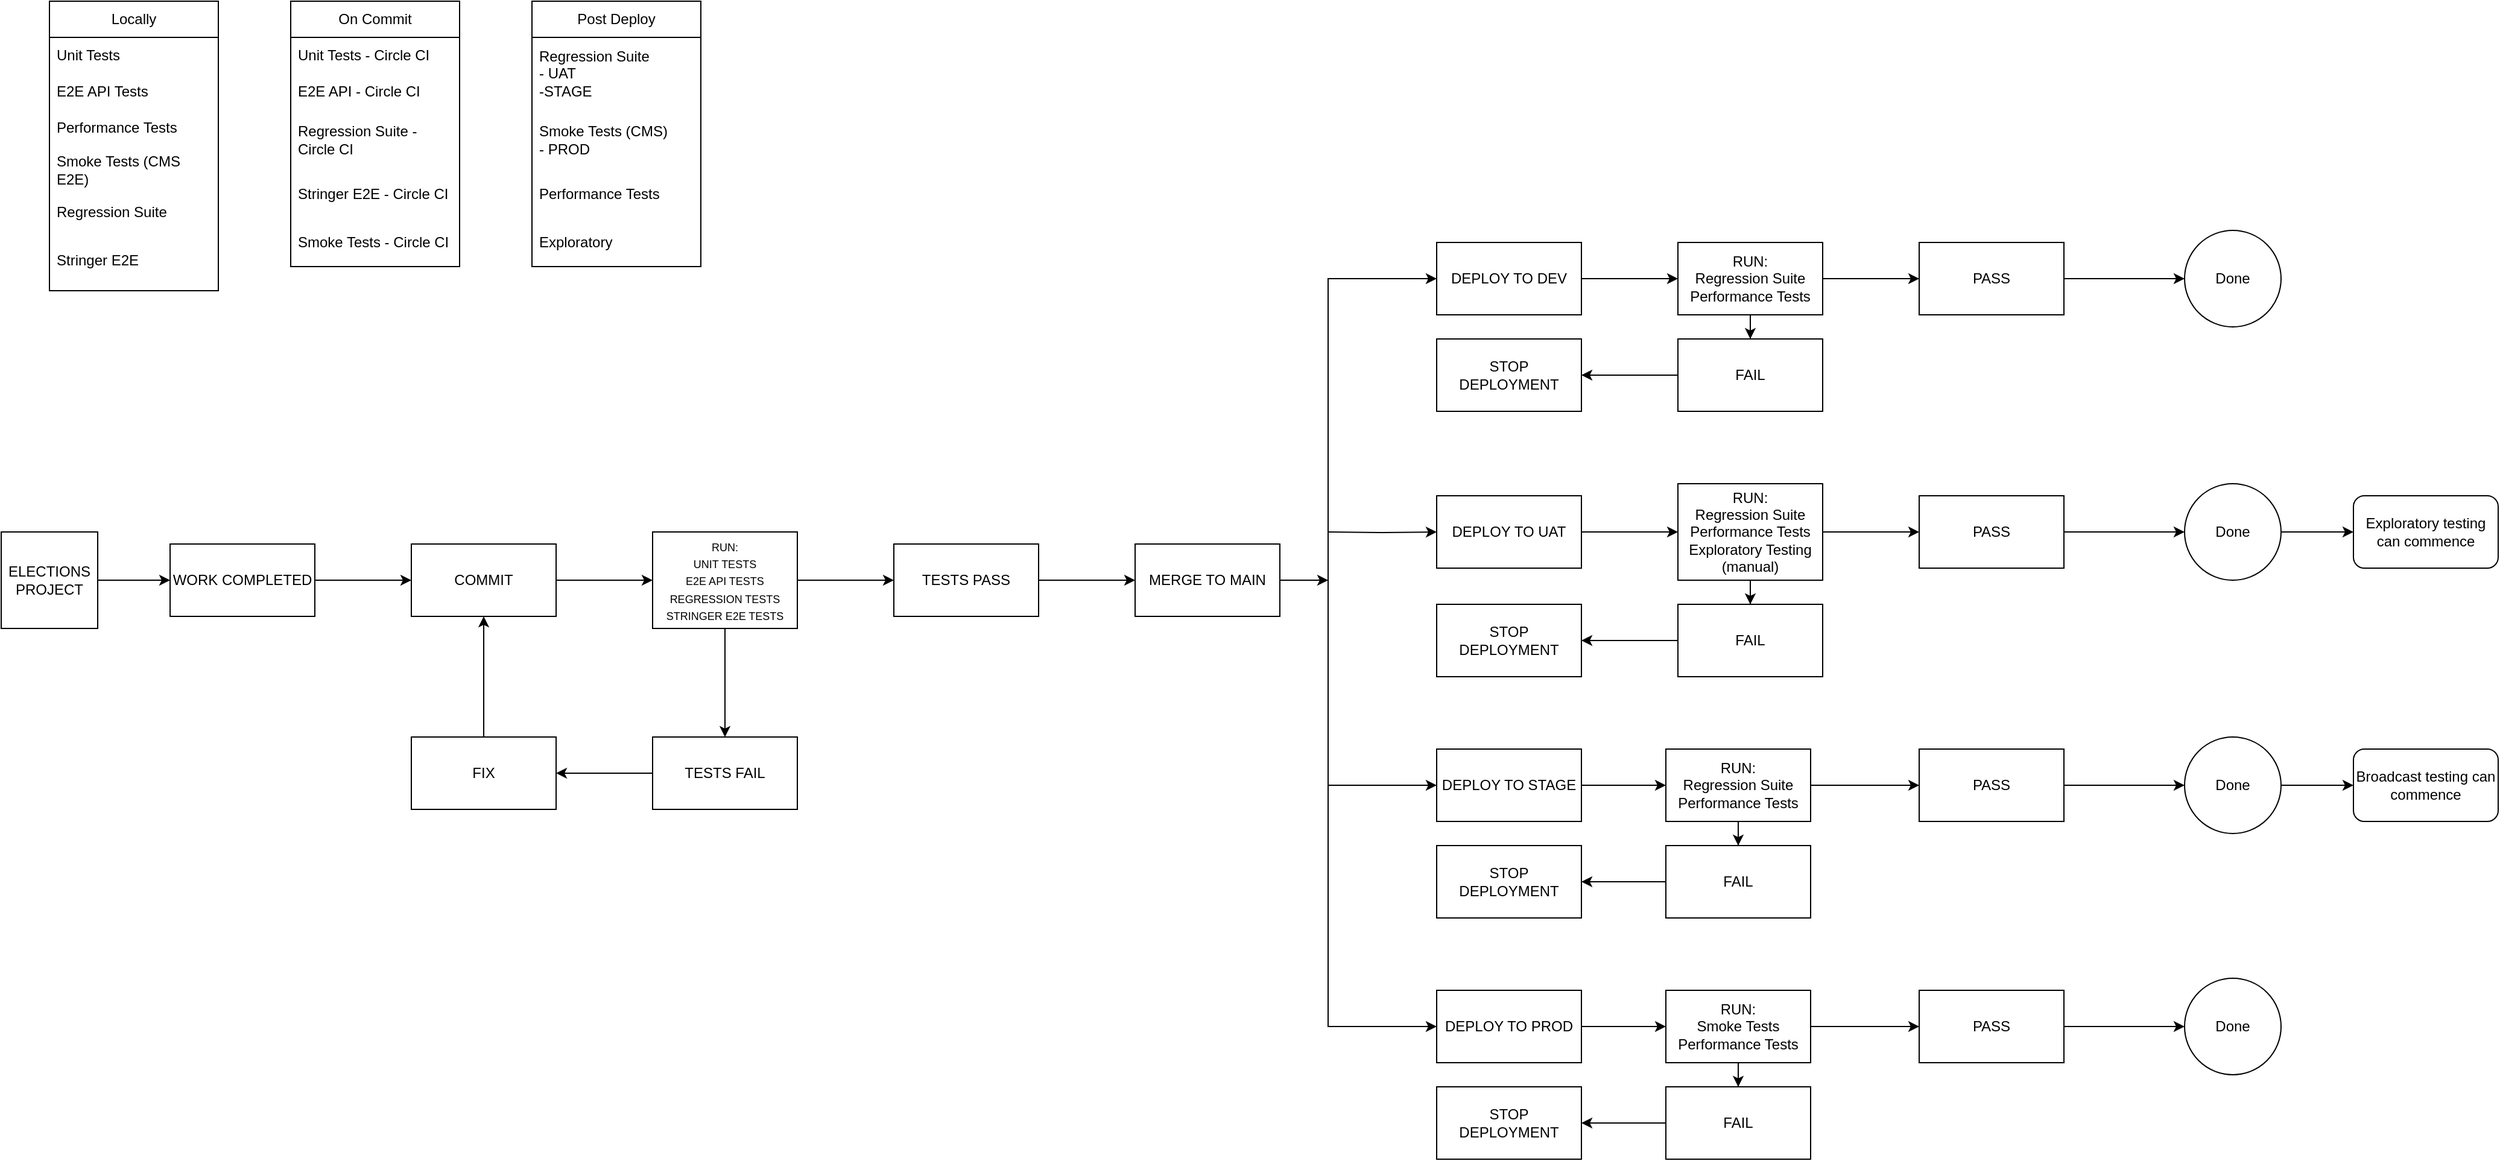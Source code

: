 <mxfile version="22.1.4" type="github">
  <diagram name="Page-1" id="F1OOcrW6D3RRBcVDZrj7">
    <mxGraphModel dx="1259" dy="702" grid="1" gridSize="10" guides="1" tooltips="1" connect="1" arrows="1" fold="1" page="1" pageScale="1" pageWidth="3300" pageHeight="2339" math="0" shadow="0">
      <root>
        <mxCell id="0" />
        <mxCell id="1" parent="0" />
        <mxCell id="KTq_Er68q4V80zFjPGYi-2" value="Locally" style="swimlane;fontStyle=0;childLayout=stackLayout;horizontal=1;startSize=30;horizontalStack=0;resizeParent=1;resizeParentMax=0;resizeLast=0;collapsible=1;marginBottom=0;whiteSpace=wrap;html=1;" vertex="1" parent="1">
          <mxGeometry x="80" y="40" width="140" height="240" as="geometry" />
        </mxCell>
        <mxCell id="KTq_Er68q4V80zFjPGYi-3" value="Unit Tests" style="text;strokeColor=none;fillColor=none;align=left;verticalAlign=middle;spacingLeft=4;spacingRight=4;overflow=hidden;points=[[0,0.5],[1,0.5]];portConstraint=eastwest;rotatable=0;whiteSpace=wrap;html=1;" vertex="1" parent="KTq_Er68q4V80zFjPGYi-2">
          <mxGeometry y="30" width="140" height="30" as="geometry" />
        </mxCell>
        <mxCell id="KTq_Er68q4V80zFjPGYi-4" value="E2E API Tests" style="text;strokeColor=none;fillColor=none;align=left;verticalAlign=middle;spacingLeft=4;spacingRight=4;overflow=hidden;points=[[0,0.5],[1,0.5]];portConstraint=eastwest;rotatable=0;whiteSpace=wrap;html=1;" vertex="1" parent="KTq_Er68q4V80zFjPGYi-2">
          <mxGeometry y="60" width="140" height="30" as="geometry" />
        </mxCell>
        <mxCell id="KTq_Er68q4V80zFjPGYi-5" value="Performance Tests" style="text;strokeColor=none;fillColor=none;align=left;verticalAlign=middle;spacingLeft=4;spacingRight=4;overflow=hidden;points=[[0,0.5],[1,0.5]];portConstraint=eastwest;rotatable=0;whiteSpace=wrap;html=1;" vertex="1" parent="KTq_Er68q4V80zFjPGYi-2">
          <mxGeometry y="90" width="140" height="30" as="geometry" />
        </mxCell>
        <mxCell id="KTq_Er68q4V80zFjPGYi-15" value="Smoke Tests (CMS E2E)" style="text;strokeColor=none;fillColor=none;align=left;verticalAlign=middle;spacingLeft=4;spacingRight=4;overflow=hidden;points=[[0,0.5],[1,0.5]];portConstraint=eastwest;rotatable=0;whiteSpace=wrap;html=1;" vertex="1" parent="KTq_Er68q4V80zFjPGYi-2">
          <mxGeometry y="120" width="140" height="40" as="geometry" />
        </mxCell>
        <mxCell id="KTq_Er68q4V80zFjPGYi-16" value="Regression Suite" style="text;strokeColor=none;fillColor=none;align=left;verticalAlign=middle;spacingLeft=4;spacingRight=4;overflow=hidden;points=[[0,0.5],[1,0.5]];portConstraint=eastwest;rotatable=0;whiteSpace=wrap;html=1;" vertex="1" parent="KTq_Er68q4V80zFjPGYi-2">
          <mxGeometry y="160" width="140" height="30" as="geometry" />
        </mxCell>
        <mxCell id="KTq_Er68q4V80zFjPGYi-14" value="Stringer E2E" style="text;strokeColor=none;fillColor=none;align=left;verticalAlign=middle;spacingLeft=4;spacingRight=4;overflow=hidden;points=[[0,0.5],[1,0.5]];portConstraint=eastwest;rotatable=0;whiteSpace=wrap;html=1;" vertex="1" parent="KTq_Er68q4V80zFjPGYi-2">
          <mxGeometry y="190" width="140" height="50" as="geometry" />
        </mxCell>
        <mxCell id="KTq_Er68q4V80zFjPGYi-6" value="On Commit" style="swimlane;fontStyle=0;childLayout=stackLayout;horizontal=1;startSize=30;horizontalStack=0;resizeParent=1;resizeParentMax=0;resizeLast=0;collapsible=1;marginBottom=0;whiteSpace=wrap;html=1;" vertex="1" parent="1">
          <mxGeometry x="280" y="40" width="140" height="220" as="geometry" />
        </mxCell>
        <mxCell id="KTq_Er68q4V80zFjPGYi-7" value="Unit Tests - Circle CI" style="text;strokeColor=none;fillColor=none;align=left;verticalAlign=middle;spacingLeft=4;spacingRight=4;overflow=hidden;points=[[0,0.5],[1,0.5]];portConstraint=eastwest;rotatable=0;whiteSpace=wrap;html=1;" vertex="1" parent="KTq_Er68q4V80zFjPGYi-6">
          <mxGeometry y="30" width="140" height="30" as="geometry" />
        </mxCell>
        <mxCell id="KTq_Er68q4V80zFjPGYi-8" value="E2E API - Circle CI" style="text;strokeColor=none;fillColor=none;align=left;verticalAlign=middle;spacingLeft=4;spacingRight=4;overflow=hidden;points=[[0,0.5],[1,0.5]];portConstraint=eastwest;rotatable=0;whiteSpace=wrap;html=1;" vertex="1" parent="KTq_Er68q4V80zFjPGYi-6">
          <mxGeometry y="60" width="140" height="30" as="geometry" />
        </mxCell>
        <mxCell id="KTq_Er68q4V80zFjPGYi-9" value="Regression Suite - Circle CI" style="text;strokeColor=none;fillColor=none;align=left;verticalAlign=middle;spacingLeft=4;spacingRight=4;overflow=hidden;points=[[0,0.5],[1,0.5]];portConstraint=eastwest;rotatable=0;whiteSpace=wrap;html=1;" vertex="1" parent="KTq_Er68q4V80zFjPGYi-6">
          <mxGeometry y="90" width="140" height="50" as="geometry" />
        </mxCell>
        <mxCell id="KTq_Er68q4V80zFjPGYi-17" value="Stringer E2E - Circle CI" style="text;strokeColor=none;fillColor=none;align=left;verticalAlign=middle;spacingLeft=4;spacingRight=4;overflow=hidden;points=[[0,0.5],[1,0.5]];portConstraint=eastwest;rotatable=0;whiteSpace=wrap;html=1;" vertex="1" parent="KTq_Er68q4V80zFjPGYi-6">
          <mxGeometry y="140" width="140" height="40" as="geometry" />
        </mxCell>
        <mxCell id="KTq_Er68q4V80zFjPGYi-18" value="Smoke Tests - Circle CI" style="text;strokeColor=none;fillColor=none;align=left;verticalAlign=middle;spacingLeft=4;spacingRight=4;overflow=hidden;points=[[0,0.5],[1,0.5]];portConstraint=eastwest;rotatable=0;whiteSpace=wrap;html=1;" vertex="1" parent="KTq_Er68q4V80zFjPGYi-6">
          <mxGeometry y="180" width="140" height="40" as="geometry" />
        </mxCell>
        <mxCell id="KTq_Er68q4V80zFjPGYi-10" value="Post Deploy" style="swimlane;fontStyle=0;childLayout=stackLayout;horizontal=1;startSize=30;horizontalStack=0;resizeParent=1;resizeParentMax=0;resizeLast=0;collapsible=1;marginBottom=0;whiteSpace=wrap;html=1;" vertex="1" parent="1">
          <mxGeometry x="480" y="40" width="140" height="220" as="geometry" />
        </mxCell>
        <mxCell id="KTq_Er68q4V80zFjPGYi-11" value="Regression Suite&lt;br&gt;- UAT&lt;br&gt;-STAGE" style="text;strokeColor=none;fillColor=none;align=left;verticalAlign=middle;spacingLeft=4;spacingRight=4;overflow=hidden;points=[[0,0.5],[1,0.5]];portConstraint=eastwest;rotatable=0;whiteSpace=wrap;html=1;" vertex="1" parent="KTq_Er68q4V80zFjPGYi-10">
          <mxGeometry y="30" width="140" height="60" as="geometry" />
        </mxCell>
        <mxCell id="KTq_Er68q4V80zFjPGYi-12" value="Smoke Tests (CMS)&lt;br&gt;- PROD" style="text;strokeColor=none;fillColor=none;align=left;verticalAlign=middle;spacingLeft=4;spacingRight=4;overflow=hidden;points=[[0,0.5],[1,0.5]];portConstraint=eastwest;rotatable=0;whiteSpace=wrap;html=1;" vertex="1" parent="KTq_Er68q4V80zFjPGYi-10">
          <mxGeometry y="90" width="140" height="50" as="geometry" />
        </mxCell>
        <mxCell id="KTq_Er68q4V80zFjPGYi-13" value="Performance Tests" style="text;strokeColor=none;fillColor=none;align=left;verticalAlign=middle;spacingLeft=4;spacingRight=4;overflow=hidden;points=[[0,0.5],[1,0.5]];portConstraint=eastwest;rotatable=0;whiteSpace=wrap;html=1;" vertex="1" parent="KTq_Er68q4V80zFjPGYi-10">
          <mxGeometry y="140" width="140" height="40" as="geometry" />
        </mxCell>
        <mxCell id="KTq_Er68q4V80zFjPGYi-19" value="Exploratory" style="text;strokeColor=none;fillColor=none;align=left;verticalAlign=middle;spacingLeft=4;spacingRight=4;overflow=hidden;points=[[0,0.5],[1,0.5]];portConstraint=eastwest;rotatable=0;whiteSpace=wrap;html=1;" vertex="1" parent="KTq_Er68q4V80zFjPGYi-10">
          <mxGeometry y="180" width="140" height="40" as="geometry" />
        </mxCell>
        <mxCell id="KTq_Er68q4V80zFjPGYi-22" value="" style="edgeStyle=orthogonalEdgeStyle;rounded=0;orthogonalLoop=1;jettySize=auto;html=1;" edge="1" parent="1" source="KTq_Er68q4V80zFjPGYi-20" target="KTq_Er68q4V80zFjPGYi-21">
          <mxGeometry relative="1" as="geometry" />
        </mxCell>
        <mxCell id="KTq_Er68q4V80zFjPGYi-20" value="ELECTIONS PROJECT" style="whiteSpace=wrap;html=1;aspect=fixed;" vertex="1" parent="1">
          <mxGeometry x="40" y="480" width="80" height="80" as="geometry" />
        </mxCell>
        <mxCell id="KTq_Er68q4V80zFjPGYi-24" value="" style="edgeStyle=orthogonalEdgeStyle;rounded=0;orthogonalLoop=1;jettySize=auto;html=1;" edge="1" parent="1" source="KTq_Er68q4V80zFjPGYi-21" target="KTq_Er68q4V80zFjPGYi-23">
          <mxGeometry relative="1" as="geometry" />
        </mxCell>
        <mxCell id="KTq_Er68q4V80zFjPGYi-21" value="WORK COMPLETED" style="whiteSpace=wrap;html=1;" vertex="1" parent="1">
          <mxGeometry x="180" y="490" width="120" height="60" as="geometry" />
        </mxCell>
        <mxCell id="KTq_Er68q4V80zFjPGYi-26" value="" style="edgeStyle=orthogonalEdgeStyle;rounded=0;orthogonalLoop=1;jettySize=auto;html=1;" edge="1" parent="1" source="KTq_Er68q4V80zFjPGYi-23" target="KTq_Er68q4V80zFjPGYi-25">
          <mxGeometry relative="1" as="geometry" />
        </mxCell>
        <mxCell id="KTq_Er68q4V80zFjPGYi-23" value="COMMIT" style="whiteSpace=wrap;html=1;" vertex="1" parent="1">
          <mxGeometry x="380" y="490" width="120" height="60" as="geometry" />
        </mxCell>
        <mxCell id="KTq_Er68q4V80zFjPGYi-28" value="" style="edgeStyle=orthogonalEdgeStyle;rounded=0;orthogonalLoop=1;jettySize=auto;html=1;" edge="1" parent="1" source="KTq_Er68q4V80zFjPGYi-25" target="KTq_Er68q4V80zFjPGYi-27">
          <mxGeometry relative="1" as="geometry" />
        </mxCell>
        <mxCell id="KTq_Er68q4V80zFjPGYi-33" value="" style="edgeStyle=orthogonalEdgeStyle;rounded=0;orthogonalLoop=1;jettySize=auto;html=1;" edge="1" parent="1" source="KTq_Er68q4V80zFjPGYi-25" target="KTq_Er68q4V80zFjPGYi-32">
          <mxGeometry relative="1" as="geometry" />
        </mxCell>
        <mxCell id="KTq_Er68q4V80zFjPGYi-25" value="&lt;font style=&quot;font-size: 9px;&quot;&gt;RUN:&lt;br&gt;UNIT TESTS&lt;br&gt;E2E API TESTS&lt;br&gt;REGRESSION TESTS&lt;br&gt;STRINGER E2E TESTS&lt;/font&gt;" style="whiteSpace=wrap;html=1;" vertex="1" parent="1">
          <mxGeometry x="580" y="480" width="120" height="80" as="geometry" />
        </mxCell>
        <mxCell id="KTq_Er68q4V80zFjPGYi-30" value="" style="edgeStyle=orthogonalEdgeStyle;rounded=0;orthogonalLoop=1;jettySize=auto;html=1;" edge="1" parent="1" source="KTq_Er68q4V80zFjPGYi-27" target="KTq_Er68q4V80zFjPGYi-29">
          <mxGeometry relative="1" as="geometry" />
        </mxCell>
        <mxCell id="KTq_Er68q4V80zFjPGYi-27" value="TESTS FAIL" style="whiteSpace=wrap;html=1;" vertex="1" parent="1">
          <mxGeometry x="580" y="650" width="120" height="60" as="geometry" />
        </mxCell>
        <mxCell id="KTq_Er68q4V80zFjPGYi-31" value="" style="edgeStyle=orthogonalEdgeStyle;rounded=0;orthogonalLoop=1;jettySize=auto;html=1;" edge="1" parent="1" source="KTq_Er68q4V80zFjPGYi-29" target="KTq_Er68q4V80zFjPGYi-23">
          <mxGeometry relative="1" as="geometry" />
        </mxCell>
        <mxCell id="KTq_Er68q4V80zFjPGYi-29" value="FIX" style="whiteSpace=wrap;html=1;" vertex="1" parent="1">
          <mxGeometry x="380" y="650" width="120" height="60" as="geometry" />
        </mxCell>
        <mxCell id="KTq_Er68q4V80zFjPGYi-35" value="" style="edgeStyle=orthogonalEdgeStyle;rounded=0;orthogonalLoop=1;jettySize=auto;html=1;" edge="1" parent="1" source="KTq_Er68q4V80zFjPGYi-32" target="KTq_Er68q4V80zFjPGYi-34">
          <mxGeometry relative="1" as="geometry" />
        </mxCell>
        <mxCell id="KTq_Er68q4V80zFjPGYi-32" value="TESTS PASS" style="whiteSpace=wrap;html=1;" vertex="1" parent="1">
          <mxGeometry x="780" y="490" width="120" height="60" as="geometry" />
        </mxCell>
        <mxCell id="KTq_Er68q4V80zFjPGYi-37" value="" style="edgeStyle=orthogonalEdgeStyle;rounded=0;orthogonalLoop=1;jettySize=auto;html=1;" edge="1" parent="1" target="KTq_Er68q4V80zFjPGYi-36">
          <mxGeometry relative="1" as="geometry">
            <mxPoint x="1140" y="480" as="sourcePoint" />
          </mxGeometry>
        </mxCell>
        <mxCell id="KTq_Er68q4V80zFjPGYi-34" value="MERGE TO MAIN" style="whiteSpace=wrap;html=1;" vertex="1" parent="1">
          <mxGeometry x="980" y="490" width="120" height="60" as="geometry" />
        </mxCell>
        <mxCell id="KTq_Er68q4V80zFjPGYi-49" value="" style="edgeStyle=orthogonalEdgeStyle;rounded=0;orthogonalLoop=1;jettySize=auto;html=1;" edge="1" parent="1" source="KTq_Er68q4V80zFjPGYi-36" target="KTq_Er68q4V80zFjPGYi-48">
          <mxGeometry relative="1" as="geometry" />
        </mxCell>
        <mxCell id="KTq_Er68q4V80zFjPGYi-36" value="DEPLOY TO UAT" style="whiteSpace=wrap;html=1;" vertex="1" parent="1">
          <mxGeometry x="1230" y="450" width="120" height="60" as="geometry" />
        </mxCell>
        <mxCell id="KTq_Er68q4V80zFjPGYi-47" value="" style="edgeStyle=orthogonalEdgeStyle;rounded=0;orthogonalLoop=1;jettySize=auto;html=1;" edge="1" parent="1" source="KTq_Er68q4V80zFjPGYi-38" target="KTq_Er68q4V80zFjPGYi-46">
          <mxGeometry relative="1" as="geometry" />
        </mxCell>
        <mxCell id="KTq_Er68q4V80zFjPGYi-38" value="DEPLOY TO DEV" style="whiteSpace=wrap;html=1;" vertex="1" parent="1">
          <mxGeometry x="1230" y="240" width="120" height="60" as="geometry" />
        </mxCell>
        <mxCell id="KTq_Er68q4V80zFjPGYi-51" value="" style="edgeStyle=orthogonalEdgeStyle;rounded=0;orthogonalLoop=1;jettySize=auto;html=1;" edge="1" parent="1" source="KTq_Er68q4V80zFjPGYi-39" target="KTq_Er68q4V80zFjPGYi-50">
          <mxGeometry relative="1" as="geometry" />
        </mxCell>
        <mxCell id="KTq_Er68q4V80zFjPGYi-39" value="DEPLOY TO STAGE" style="whiteSpace=wrap;html=1;" vertex="1" parent="1">
          <mxGeometry x="1230" y="660" width="120" height="60" as="geometry" />
        </mxCell>
        <mxCell id="KTq_Er68q4V80zFjPGYi-53" value="" style="edgeStyle=orthogonalEdgeStyle;rounded=0;orthogonalLoop=1;jettySize=auto;html=1;" edge="1" parent="1" source="KTq_Er68q4V80zFjPGYi-40" target="KTq_Er68q4V80zFjPGYi-52">
          <mxGeometry relative="1" as="geometry" />
        </mxCell>
        <mxCell id="KTq_Er68q4V80zFjPGYi-40" value="DEPLOY TO PROD" style="whiteSpace=wrap;html=1;" vertex="1" parent="1">
          <mxGeometry x="1230" y="860" width="120" height="60" as="geometry" />
        </mxCell>
        <mxCell id="KTq_Er68q4V80zFjPGYi-41" value="" style="endArrow=classic;html=1;rounded=0;entryX=0;entryY=0.5;entryDx=0;entryDy=0;exitX=1;exitY=0.5;exitDx=0;exitDy=0;" edge="1" parent="1" target="KTq_Er68q4V80zFjPGYi-38">
          <mxGeometry width="50" height="50" relative="1" as="geometry">
            <mxPoint x="1140" y="480" as="sourcePoint" />
            <mxPoint x="1080" y="370" as="targetPoint" />
            <Array as="points">
              <mxPoint x="1140" y="270" />
            </Array>
          </mxGeometry>
        </mxCell>
        <mxCell id="KTq_Er68q4V80zFjPGYi-42" value="" style="endArrow=classic;html=1;rounded=0;entryX=0;entryY=0.5;entryDx=0;entryDy=0;exitX=1;exitY=0.5;exitDx=0;exitDy=0;" edge="1" parent="1" target="KTq_Er68q4V80zFjPGYi-39">
          <mxGeometry width="50" height="50" relative="1" as="geometry">
            <mxPoint x="1140" y="480" as="sourcePoint" />
            <mxPoint x="1230" y="390" as="targetPoint" />
            <Array as="points">
              <mxPoint x="1140" y="690" />
            </Array>
          </mxGeometry>
        </mxCell>
        <mxCell id="KTq_Er68q4V80zFjPGYi-43" value="" style="endArrow=classic;html=1;rounded=0;entryX=0;entryY=0.5;entryDx=0;entryDy=0;exitX=1;exitY=0.5;exitDx=0;exitDy=0;" edge="1" parent="1" target="KTq_Er68q4V80zFjPGYi-40">
          <mxGeometry width="50" height="50" relative="1" as="geometry">
            <mxPoint x="1140" y="580" as="sourcePoint" />
            <mxPoint x="1220" y="680" as="targetPoint" />
            <Array as="points">
              <mxPoint x="1140" y="890" />
            </Array>
          </mxGeometry>
        </mxCell>
        <mxCell id="KTq_Er68q4V80zFjPGYi-44" value="" style="endArrow=classic;html=1;rounded=0;" edge="1" parent="1">
          <mxGeometry width="50" height="50" relative="1" as="geometry">
            <mxPoint x="1100" y="520" as="sourcePoint" />
            <mxPoint x="1140" y="520" as="targetPoint" />
          </mxGeometry>
        </mxCell>
        <mxCell id="KTq_Er68q4V80zFjPGYi-55" value="" style="edgeStyle=orthogonalEdgeStyle;rounded=0;orthogonalLoop=1;jettySize=auto;html=1;" edge="1" parent="1" source="KTq_Er68q4V80zFjPGYi-46" target="KTq_Er68q4V80zFjPGYi-54">
          <mxGeometry relative="1" as="geometry" />
        </mxCell>
        <mxCell id="KTq_Er68q4V80zFjPGYi-81" value="" style="edgeStyle=orthogonalEdgeStyle;rounded=0;orthogonalLoop=1;jettySize=auto;html=1;" edge="1" parent="1" source="KTq_Er68q4V80zFjPGYi-46" target="KTq_Er68q4V80zFjPGYi-80">
          <mxGeometry relative="1" as="geometry" />
        </mxCell>
        <mxCell id="KTq_Er68q4V80zFjPGYi-46" value="RUN:&lt;br style=&quot;border-color: var(--border-color);&quot;&gt;Regression Suite&lt;br style=&quot;border-color: var(--border-color);&quot;&gt;Performance Tests" style="whiteSpace=wrap;html=1;" vertex="1" parent="1">
          <mxGeometry x="1430" y="240" width="120" height="60" as="geometry" />
        </mxCell>
        <mxCell id="KTq_Er68q4V80zFjPGYi-70" value="" style="edgeStyle=orthogonalEdgeStyle;rounded=0;orthogonalLoop=1;jettySize=auto;html=1;" edge="1" parent="1" source="KTq_Er68q4V80zFjPGYi-48" target="KTq_Er68q4V80zFjPGYi-60">
          <mxGeometry relative="1" as="geometry" />
        </mxCell>
        <mxCell id="KTq_Er68q4V80zFjPGYi-79" value="" style="edgeStyle=orthogonalEdgeStyle;rounded=0;orthogonalLoop=1;jettySize=auto;html=1;" edge="1" parent="1" source="KTq_Er68q4V80zFjPGYi-48" target="KTq_Er68q4V80zFjPGYi-78">
          <mxGeometry relative="1" as="geometry" />
        </mxCell>
        <mxCell id="KTq_Er68q4V80zFjPGYi-48" value="RUN:&lt;br&gt;Regression Suite&lt;br&gt;Performance Tests&lt;br&gt;Exploratory Testing (manual)" style="whiteSpace=wrap;html=1;" vertex="1" parent="1">
          <mxGeometry x="1430" y="440" width="120" height="80" as="geometry" />
        </mxCell>
        <mxCell id="KTq_Er68q4V80zFjPGYi-71" value="" style="edgeStyle=orthogonalEdgeStyle;rounded=0;orthogonalLoop=1;jettySize=auto;html=1;" edge="1" parent="1" source="KTq_Er68q4V80zFjPGYi-50" target="KTq_Er68q4V80zFjPGYi-66">
          <mxGeometry relative="1" as="geometry" />
        </mxCell>
        <mxCell id="KTq_Er68q4V80zFjPGYi-77" value="" style="edgeStyle=orthogonalEdgeStyle;rounded=0;orthogonalLoop=1;jettySize=auto;html=1;" edge="1" parent="1" source="KTq_Er68q4V80zFjPGYi-50" target="KTq_Er68q4V80zFjPGYi-76">
          <mxGeometry relative="1" as="geometry" />
        </mxCell>
        <mxCell id="KTq_Er68q4V80zFjPGYi-50" value="RUN:&lt;br style=&quot;border-color: var(--border-color);&quot;&gt;Regression Suite&lt;br style=&quot;border-color: var(--border-color);&quot;&gt;Performance Tests" style="whiteSpace=wrap;html=1;" vertex="1" parent="1">
          <mxGeometry x="1420" y="660" width="120" height="60" as="geometry" />
        </mxCell>
        <mxCell id="KTq_Er68q4V80zFjPGYi-72" value="" style="edgeStyle=orthogonalEdgeStyle;rounded=0;orthogonalLoop=1;jettySize=auto;html=1;" edge="1" parent="1" source="KTq_Er68q4V80zFjPGYi-52" target="KTq_Er68q4V80zFjPGYi-63">
          <mxGeometry relative="1" as="geometry" />
        </mxCell>
        <mxCell id="KTq_Er68q4V80zFjPGYi-75" value="" style="edgeStyle=orthogonalEdgeStyle;rounded=0;orthogonalLoop=1;jettySize=auto;html=1;" edge="1" parent="1" source="KTq_Er68q4V80zFjPGYi-52" target="KTq_Er68q4V80zFjPGYi-74">
          <mxGeometry relative="1" as="geometry" />
        </mxCell>
        <mxCell id="KTq_Er68q4V80zFjPGYi-52" value="RUN:&lt;br style=&quot;border-color: var(--border-color);&quot;&gt;Smoke Tests&lt;br style=&quot;border-color: var(--border-color);&quot;&gt;Performance Tests" style="whiteSpace=wrap;html=1;" vertex="1" parent="1">
          <mxGeometry x="1420" y="860" width="120" height="60" as="geometry" />
        </mxCell>
        <mxCell id="KTq_Er68q4V80zFjPGYi-57" value="" style="edgeStyle=orthogonalEdgeStyle;rounded=0;orthogonalLoop=1;jettySize=auto;html=1;" edge="1" parent="1" source="KTq_Er68q4V80zFjPGYi-54" target="KTq_Er68q4V80zFjPGYi-56">
          <mxGeometry relative="1" as="geometry" />
        </mxCell>
        <mxCell id="KTq_Er68q4V80zFjPGYi-54" value="FAIL" style="whiteSpace=wrap;html=1;" vertex="1" parent="1">
          <mxGeometry x="1430" y="320" width="120" height="60" as="geometry" />
        </mxCell>
        <mxCell id="KTq_Er68q4V80zFjPGYi-56" value="STOP DEPLOYMENT" style="whiteSpace=wrap;html=1;" vertex="1" parent="1">
          <mxGeometry x="1230" y="320" width="120" height="60" as="geometry" />
        </mxCell>
        <mxCell id="KTq_Er68q4V80zFjPGYi-59" value="" style="edgeStyle=orthogonalEdgeStyle;rounded=0;orthogonalLoop=1;jettySize=auto;html=1;" edge="1" parent="1" source="KTq_Er68q4V80zFjPGYi-60" target="KTq_Er68q4V80zFjPGYi-61">
          <mxGeometry relative="1" as="geometry" />
        </mxCell>
        <mxCell id="KTq_Er68q4V80zFjPGYi-60" value="FAIL" style="whiteSpace=wrap;html=1;" vertex="1" parent="1">
          <mxGeometry x="1430" y="540" width="120" height="60" as="geometry" />
        </mxCell>
        <mxCell id="KTq_Er68q4V80zFjPGYi-61" value="STOP DEPLOYMENT" style="whiteSpace=wrap;html=1;" vertex="1" parent="1">
          <mxGeometry x="1230" y="540" width="120" height="60" as="geometry" />
        </mxCell>
        <mxCell id="KTq_Er68q4V80zFjPGYi-62" value="" style="edgeStyle=orthogonalEdgeStyle;rounded=0;orthogonalLoop=1;jettySize=auto;html=1;" edge="1" parent="1" source="KTq_Er68q4V80zFjPGYi-63" target="KTq_Er68q4V80zFjPGYi-64">
          <mxGeometry relative="1" as="geometry" />
        </mxCell>
        <mxCell id="KTq_Er68q4V80zFjPGYi-63" value="FAIL" style="whiteSpace=wrap;html=1;" vertex="1" parent="1">
          <mxGeometry x="1420" y="940" width="120" height="60" as="geometry" />
        </mxCell>
        <mxCell id="KTq_Er68q4V80zFjPGYi-64" value="STOP DEPLOYMENT" style="whiteSpace=wrap;html=1;" vertex="1" parent="1">
          <mxGeometry x="1230" y="940" width="120" height="60" as="geometry" />
        </mxCell>
        <mxCell id="KTq_Er68q4V80zFjPGYi-65" value="" style="edgeStyle=orthogonalEdgeStyle;rounded=0;orthogonalLoop=1;jettySize=auto;html=1;" edge="1" parent="1" source="KTq_Er68q4V80zFjPGYi-66" target="KTq_Er68q4V80zFjPGYi-67">
          <mxGeometry relative="1" as="geometry" />
        </mxCell>
        <mxCell id="KTq_Er68q4V80zFjPGYi-66" value="FAIL" style="whiteSpace=wrap;html=1;" vertex="1" parent="1">
          <mxGeometry x="1420" y="740" width="120" height="60" as="geometry" />
        </mxCell>
        <mxCell id="KTq_Er68q4V80zFjPGYi-67" value="STOP DEPLOYMENT" style="whiteSpace=wrap;html=1;" vertex="1" parent="1">
          <mxGeometry x="1230" y="740" width="120" height="60" as="geometry" />
        </mxCell>
        <mxCell id="KTq_Er68q4V80zFjPGYi-91" value="" style="edgeStyle=orthogonalEdgeStyle;rounded=0;orthogonalLoop=1;jettySize=auto;html=1;" edge="1" parent="1" source="KTq_Er68q4V80zFjPGYi-74" target="KTq_Er68q4V80zFjPGYi-90">
          <mxGeometry relative="1" as="geometry" />
        </mxCell>
        <mxCell id="KTq_Er68q4V80zFjPGYi-74" value="PASS" style="whiteSpace=wrap;html=1;" vertex="1" parent="1">
          <mxGeometry x="1630" y="860" width="120" height="60" as="geometry" />
        </mxCell>
        <mxCell id="KTq_Er68q4V80zFjPGYi-89" value="" style="edgeStyle=orthogonalEdgeStyle;rounded=0;orthogonalLoop=1;jettySize=auto;html=1;" edge="1" parent="1" source="KTq_Er68q4V80zFjPGYi-76" target="KTq_Er68q4V80zFjPGYi-88">
          <mxGeometry relative="1" as="geometry" />
        </mxCell>
        <mxCell id="KTq_Er68q4V80zFjPGYi-76" value="PASS" style="whiteSpace=wrap;html=1;" vertex="1" parent="1">
          <mxGeometry x="1630" y="660" width="120" height="60" as="geometry" />
        </mxCell>
        <mxCell id="KTq_Er68q4V80zFjPGYi-87" value="" style="edgeStyle=orthogonalEdgeStyle;rounded=0;orthogonalLoop=1;jettySize=auto;html=1;" edge="1" parent="1" source="KTq_Er68q4V80zFjPGYi-78" target="KTq_Er68q4V80zFjPGYi-86">
          <mxGeometry relative="1" as="geometry" />
        </mxCell>
        <mxCell id="KTq_Er68q4V80zFjPGYi-78" value="PASS" style="whiteSpace=wrap;html=1;" vertex="1" parent="1">
          <mxGeometry x="1630" y="450" width="120" height="60" as="geometry" />
        </mxCell>
        <mxCell id="KTq_Er68q4V80zFjPGYi-83" value="" style="edgeStyle=orthogonalEdgeStyle;rounded=0;orthogonalLoop=1;jettySize=auto;html=1;" edge="1" parent="1" source="KTq_Er68q4V80zFjPGYi-80" target="KTq_Er68q4V80zFjPGYi-82">
          <mxGeometry relative="1" as="geometry" />
        </mxCell>
        <mxCell id="KTq_Er68q4V80zFjPGYi-80" value="PASS" style="whiteSpace=wrap;html=1;" vertex="1" parent="1">
          <mxGeometry x="1630" y="240" width="120" height="60" as="geometry" />
        </mxCell>
        <mxCell id="KTq_Er68q4V80zFjPGYi-82" value="Done" style="ellipse;whiteSpace=wrap;html=1;" vertex="1" parent="1">
          <mxGeometry x="1850" y="230" width="80" height="80" as="geometry" />
        </mxCell>
        <mxCell id="KTq_Er68q4V80zFjPGYi-93" value="" style="edgeStyle=orthogonalEdgeStyle;rounded=0;orthogonalLoop=1;jettySize=auto;html=1;" edge="1" parent="1" source="KTq_Er68q4V80zFjPGYi-86" target="KTq_Er68q4V80zFjPGYi-92">
          <mxGeometry relative="1" as="geometry" />
        </mxCell>
        <mxCell id="KTq_Er68q4V80zFjPGYi-86" value="Done" style="ellipse;whiteSpace=wrap;html=1;" vertex="1" parent="1">
          <mxGeometry x="1850" y="440" width="80" height="80" as="geometry" />
        </mxCell>
        <mxCell id="KTq_Er68q4V80zFjPGYi-95" value="" style="edgeStyle=orthogonalEdgeStyle;rounded=0;orthogonalLoop=1;jettySize=auto;html=1;" edge="1" parent="1" source="KTq_Er68q4V80zFjPGYi-88" target="KTq_Er68q4V80zFjPGYi-94">
          <mxGeometry relative="1" as="geometry" />
        </mxCell>
        <mxCell id="KTq_Er68q4V80zFjPGYi-88" value="Done" style="ellipse;whiteSpace=wrap;html=1;" vertex="1" parent="1">
          <mxGeometry x="1850" y="650" width="80" height="80" as="geometry" />
        </mxCell>
        <mxCell id="KTq_Er68q4V80zFjPGYi-90" value="Done" style="ellipse;whiteSpace=wrap;html=1;" vertex="1" parent="1">
          <mxGeometry x="1850" y="850" width="80" height="80" as="geometry" />
        </mxCell>
        <mxCell id="KTq_Er68q4V80zFjPGYi-92" value="Exploratory testing can commence" style="rounded=1;whiteSpace=wrap;html=1;" vertex="1" parent="1">
          <mxGeometry x="1990" y="450" width="120" height="60" as="geometry" />
        </mxCell>
        <mxCell id="KTq_Er68q4V80zFjPGYi-94" value="Broadcast testing can commence" style="rounded=1;whiteSpace=wrap;html=1;" vertex="1" parent="1">
          <mxGeometry x="1990" y="660" width="120" height="60" as="geometry" />
        </mxCell>
      </root>
    </mxGraphModel>
  </diagram>
</mxfile>
